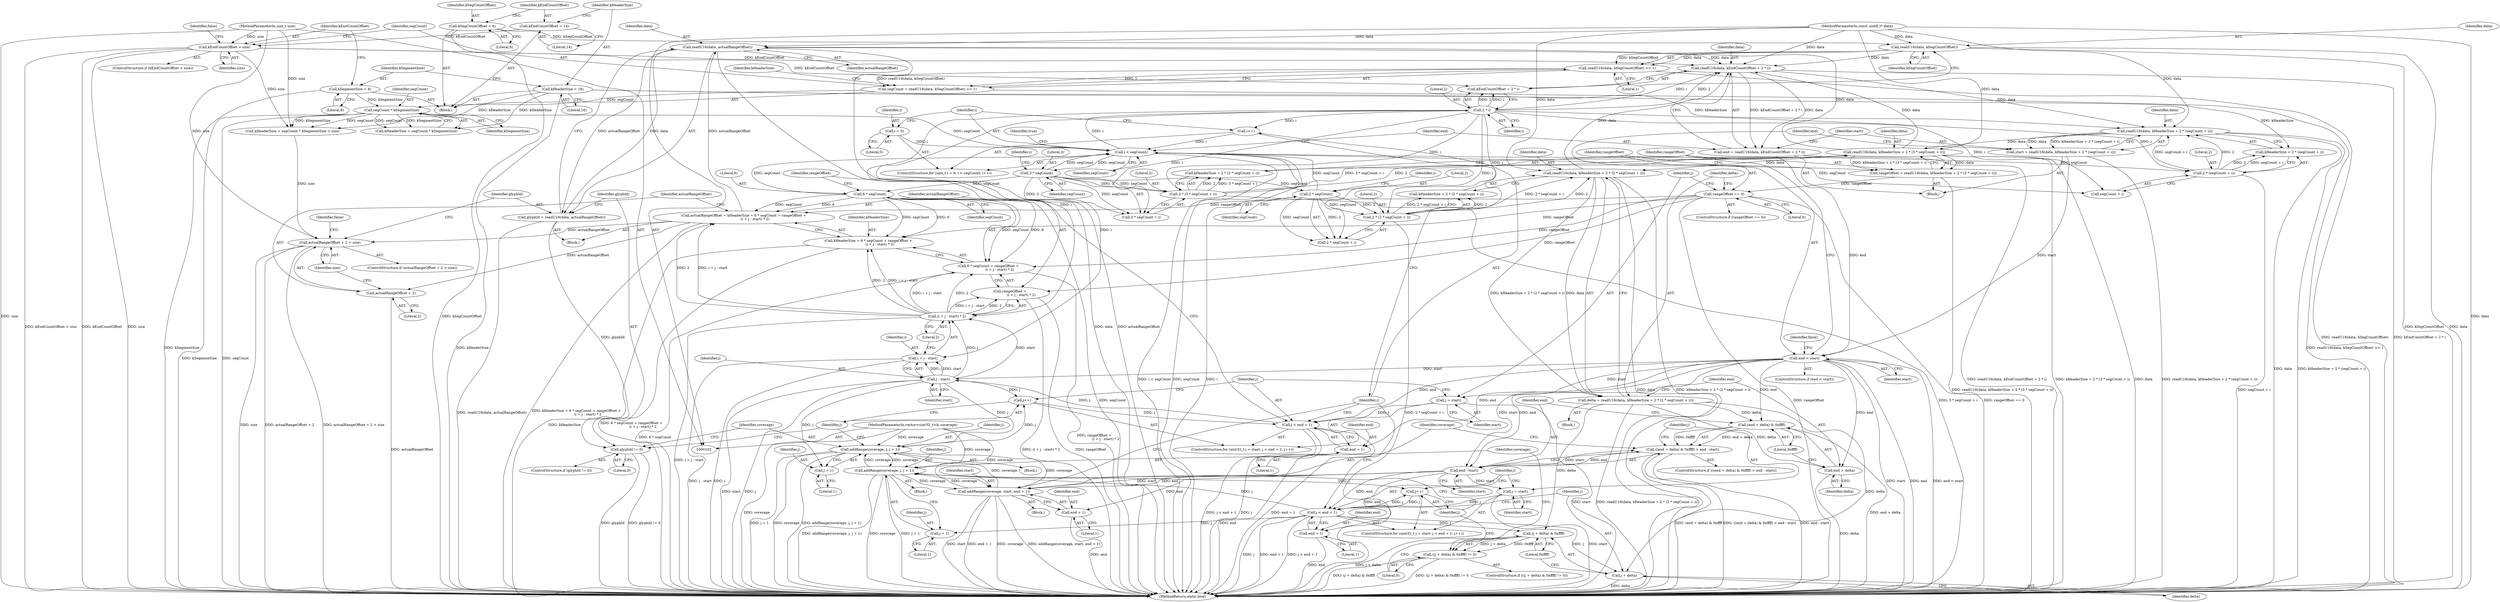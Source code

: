 digraph "0_Android_ca8ac8acdad662230ae37998c6c4091bb39402b6_1@API" {
"1000314" [label="(Call,readU16(data, actualRangeOffset))"];
"1000192" [label="(Call,readU16(data, kHeaderSize + 2 * (3 * segCount + i)))"];
"1000173" [label="(Call,readU16(data, kHeaderSize + 2 * (segCount + i)))"];
"1000163" [label="(Call,readU16(data, kEndCountOffset + 2 * i))"];
"1000314" [label="(Call,readU16(data, actualRangeOffset))"];
"1000104" [label="(MethodParameterIn,const uint8_t* data)"];
"1000285" [label="(Call,actualRangeOffset = kHeaderSize + 6 * segCount + rangeOffset +\n                     (i + j - start) * 2)"];
"1000290" [label="(Call,6 * segCount)"];
"1000199" [label="(Call,3 * segCount)"];
"1000154" [label="(Call,i < segCount)"];
"1000151" [label="(Call,i = 0)"];
"1000157" [label="(Call,i++)"];
"1000167" [label="(Call,2 * i)"];
"1000142" [label="(Call,segCount * kSegmentSize)"];
"1000131" [label="(Call,segCount = readU16(data, kSegCountOffset) >> 1)"];
"1000133" [label="(Call,readU16(data, kSegCountOffset) >> 1)"];
"1000134" [label="(Call,readU16(data, kSegCountOffset))"];
"1000108" [label="(Call,kSegCountOffset = 6)"];
"1000120" [label="(Call,kSegmentSize = 8)"];
"1000218" [label="(Call,2 * segCount)"];
"1000204" [label="(Call,rangeOffset == 0)"];
"1000190" [label="(Call,rangeOffset = readU16(data, kHeaderSize + 2 * (3 * segCount + i)))"];
"1000295" [label="(Call,(i + j - start) * 2)"];
"1000298" [label="(Call,j - start)"];
"1000276" [label="(Call,j < end + 1)"];
"1000281" [label="(Call,j++)"];
"1000322" [label="(Call,addRange(coverage, j, j + 1))"];
"1000263" [label="(Call,addRange(coverage, j, j + 1))"];
"1000233" [label="(Call,addRange(coverage, start, end + 1))"];
"1000103" [label="(MethodParameterIn,vector<uint32_t>& coverage)"];
"1000229" [label="(Call,end - start)"];
"1000183" [label="(Call,end < start)"];
"1000161" [label="(Call,end = readU16(data, kEndCountOffset + 2 * i))"];
"1000171" [label="(Call,start = readU16(data, kHeaderSize + 2 * (segCount + i)))"];
"1000246" [label="(Call,j < end + 1)"];
"1000251" [label="(Call,j++)"];
"1000243" [label="(Call,j = start)"];
"1000273" [label="(Call,j = start)"];
"1000211" [label="(Call,readU16(data, kHeaderSize + 2 * (2 * segCount + i)))"];
"1000215" [label="(Call,2 * (2 * segCount + i))"];
"1000124" [label="(Call,kEndCountOffset > size)"];
"1000112" [label="(Call,kEndCountOffset = 14)"];
"1000105" [label="(MethodParameterIn,size_t size)"];
"1000116" [label="(Call,kHeaderSize = 16)"];
"1000177" [label="(Call,2 * (segCount + i))"];
"1000196" [label="(Call,2 * (3 * segCount + i))"];
"1000224" [label="(Call,(end + delta) & 0xffff)"];
"1000223" [label="(Call,((end + delta) & 0xffff) > end - start)"];
"1000225" [label="(Call,end + delta)"];
"1000256" [label="(Call,(j + delta) & 0xffff)"];
"1000255" [label="(Call,((j + delta) & 0xffff) != 0)"];
"1000257" [label="(Call,j + delta)"];
"1000266" [label="(Call,j + 1)"];
"1000303" [label="(Call,actualRangeOffset + 2 > size)"];
"1000304" [label="(Call,actualRangeOffset + 2)"];
"1000312" [label="(Call,glyphId = readU16(data, actualRangeOffset))"];
"1000318" [label="(Call,glyphId != 0)"];
"1000287" [label="(Call,kHeaderSize + 6 * segCount + rangeOffset +\n                     (i + j - start) * 2)"];
"1000289" [label="(Call,6 * segCount + rangeOffset +\n                     (i + j - start) * 2)"];
"1000293" [label="(Call,rangeOffset +\n                     (i + j - start) * 2)"];
"1000296" [label="(Call,i + j - start)"];
"1000325" [label="(Call,j + 1)"];
"1000236" [label="(Call,end + 1)"];
"1000248" [label="(Call,end + 1)"];
"1000278" [label="(Call,end + 1)"];
"1000209" [label="(Call,delta = readU16(data, kHeaderSize + 2 * (2 * segCount + i)))"];
"1000283" [label="(Block,)"];
"1000204" [label="(Call,rangeOffset == 0)"];
"1000133" [label="(Call,readU16(data, kSegCountOffset) >> 1)"];
"1000224" [label="(Call,(end + delta) & 0xffff)"];
"1000227" [label="(Identifier,delta)"];
"1000124" [label="(Call,kEndCountOffset > size)"];
"1000177" [label="(Call,2 * (segCount + i))"];
"1000241" [label="(ControlStructure,for (uint32_t j = start; j < end + 1; j++))"];
"1000226" [label="(Identifier,end)"];
"1000275" [label="(Identifier,start)"];
"1000137" [label="(Literal,1)"];
"1000279" [label="(Identifier,end)"];
"1000277" [label="(Identifier,j)"];
"1000134" [label="(Call,readU16(data, kSegCountOffset))"];
"1000252" [label="(Identifier,j)"];
"1000118" [label="(Literal,16)"];
"1000203" [label="(ControlStructure,if (rangeOffset == 0))"];
"1000264" [label="(Identifier,coverage)"];
"1000257" [label="(Call,j + delta)"];
"1000250" [label="(Literal,1)"];
"1000129" [label="(Identifier,false)"];
"1000183" [label="(Call,end < start)"];
"1000201" [label="(Identifier,segCount)"];
"1000302" [label="(ControlStructure,if (actualRangeOffset + 2 > size))"];
"1000213" [label="(Call,kHeaderSize + 2 * (2 * segCount + i))"];
"1000233" [label="(Call,addRange(coverage, start, end + 1))"];
"1000301" [label="(Literal,2)"];
"1000135" [label="(Identifier,data)"];
"1000139" [label="(Call,kHeaderSize + segCount * kSegmentSize > size)"];
"1000260" [label="(Literal,0xffff)"];
"1000175" [label="(Call,kHeaderSize + 2 * (segCount + i))"];
"1000298" [label="(Call,j - start)"];
"1000312" [label="(Call,glyphId = readU16(data, actualRangeOffset))"];
"1000297" [label="(Identifier,i)"];
"1000109" [label="(Identifier,kSegCountOffset)"];
"1000132" [label="(Identifier,segCount)"];
"1000268" [label="(Literal,1)"];
"1000325" [label="(Call,j + 1)"];
"1000225" [label="(Call,end + delta)"];
"1000188" [label="(Identifier,false)"];
"1000172" [label="(Identifier,start)"];
"1000246" [label="(Call,j < end + 1)"];
"1000179" [label="(Call,segCount + i)"];
"1000322" [label="(Call,addRange(coverage, j, j + 1))"];
"1000316" [label="(Identifier,actualRangeOffset)"];
"1000131" [label="(Call,segCount = readU16(data, kSegCountOffset) >> 1)"];
"1000222" [label="(ControlStructure,if (((end + delta) & 0xffff) > end - start))"];
"1000185" [label="(Identifier,start)"];
"1000199" [label="(Call,3 * segCount)"];
"1000165" [label="(Call,kEndCountOffset + 2 * i)"];
"1000209" [label="(Call,delta = readU16(data, kHeaderSize + 2 * (2 * segCount + i)))"];
"1000173" [label="(Call,readU16(data, kHeaderSize + 2 * (segCount + i)))"];
"1000116" [label="(Call,kHeaderSize = 16)"];
"1000258" [label="(Identifier,j)"];
"1000330" [label="(MethodReturn,static bool)"];
"1000299" [label="(Identifier,j)"];
"1000194" [label="(Call,kHeaderSize + 2 * (3 * segCount + i))"];
"1000265" [label="(Identifier,j)"];
"1000329" [label="(Identifier,true)"];
"1000168" [label="(Literal,2)"];
"1000324" [label="(Identifier,j)"];
"1000123" [label="(ControlStructure,if (kEndCountOffset > size))"];
"1000286" [label="(Identifier,actualRangeOffset)"];
"1000152" [label="(Identifier,i)"];
"1000212" [label="(Identifier,data)"];
"1000230" [label="(Identifier,end)"];
"1000159" [label="(Block,)"];
"1000198" [label="(Call,3 * segCount + i)"];
"1000140" [label="(Call,kHeaderSize + segCount * kSegmentSize)"];
"1000120" [label="(Call,kSegmentSize = 8)"];
"1000191" [label="(Identifier,rangeOffset)"];
"1000162" [label="(Identifier,end)"];
"1000105" [label="(MethodParameterIn,size_t size)"];
"1000261" [label="(Literal,0)"];
"1000217" [label="(Call,2 * segCount + i)"];
"1000327" [label="(Literal,1)"];
"1000157" [label="(Call,i++)"];
"1000144" [label="(Identifier,kSegmentSize)"];
"1000229" [label="(Call,end - start)"];
"1000259" [label="(Identifier,delta)"];
"1000117" [label="(Identifier,kHeaderSize)"];
"1000235" [label="(Identifier,start)"];
"1000323" [label="(Identifier,coverage)"];
"1000245" [label="(Identifier,start)"];
"1000306" [label="(Literal,2)"];
"1000326" [label="(Identifier,j)"];
"1000282" [label="(Identifier,j)"];
"1000228" [label="(Literal,0xffff)"];
"1000153" [label="(Literal,0)"];
"1000300" [label="(Identifier,start)"];
"1000287" [label="(Call,kHeaderSize + 6 * segCount + rangeOffset +\n                     (i + j - start) * 2)"];
"1000303" [label="(Call,actualRangeOffset + 2 > size)"];
"1000232" [label="(Block,)"];
"1000154" [label="(Call,i < segCount)"];
"1000305" [label="(Identifier,actualRangeOffset)"];
"1000216" [label="(Literal,2)"];
"1000104" [label="(MethodParameterIn,const uint8_t* data)"];
"1000151" [label="(Call,i = 0)"];
"1000169" [label="(Identifier,i)"];
"1000263" [label="(Call,addRange(coverage, j, j + 1))"];
"1000143" [label="(Identifier,segCount)"];
"1000190" [label="(Call,rangeOffset = readU16(data, kHeaderSize + 2 * (3 * segCount + i)))"];
"1000161" [label="(Call,end = readU16(data, kEndCountOffset + 2 * i))"];
"1000267" [label="(Identifier,j)"];
"1000254" [label="(ControlStructure,if (((j + delta) & 0xffff) != 0))"];
"1000114" [label="(Literal,14)"];
"1000285" [label="(Call,actualRangeOffset = kHeaderSize + 6 * segCount + rangeOffset +\n                     (i + j - start) * 2)"];
"1000291" [label="(Literal,6)"];
"1000141" [label="(Identifier,kHeaderSize)"];
"1000200" [label="(Literal,3)"];
"1000184" [label="(Identifier,end)"];
"1000314" [label="(Call,readU16(data, actualRangeOffset))"];
"1000155" [label="(Identifier,i)"];
"1000292" [label="(Identifier,segCount)"];
"1000142" [label="(Call,segCount * kSegmentSize)"];
"1000110" [label="(Literal,6)"];
"1000315" [label="(Identifier,data)"];
"1000211" [label="(Call,readU16(data, kHeaderSize + 2 * (2 * segCount + i)))"];
"1000266" [label="(Call,j + 1)"];
"1000234" [label="(Identifier,coverage)"];
"1000108" [label="(Call,kSegCountOffset = 6)"];
"1000197" [label="(Literal,2)"];
"1000126" [label="(Identifier,size)"];
"1000248" [label="(Call,end + 1)"];
"1000244" [label="(Identifier,j)"];
"1000318" [label="(Call,glyphId != 0)"];
"1000290" [label="(Call,6 * segCount)"];
"1000121" [label="(Identifier,kSegmentSize)"];
"1000112" [label="(Call,kEndCountOffset = 14)"];
"1000158" [label="(Identifier,i)"];
"1000196" [label="(Call,2 * (3 * segCount + i))"];
"1000271" [label="(ControlStructure,for (uint32_t j = start; j < end + 1; j++))"];
"1000163" [label="(Call,readU16(data, kEndCountOffset + 2 * i))"];
"1000149" [label="(ControlStructure,for (size_t i = 0; i < segCount; i++))"];
"1000238" [label="(Literal,1)"];
"1000293" [label="(Call,rangeOffset +\n                     (i + j - start) * 2)"];
"1000223" [label="(Call,((end + delta) & 0xffff) > end - start)"];
"1000304" [label="(Call,actualRangeOffset + 2)"];
"1000122" [label="(Literal,8)"];
"1000193" [label="(Identifier,data)"];
"1000276" [label="(Call,j < end + 1)"];
"1000207" [label="(Block,)"];
"1000262" [label="(Block,)"];
"1000320" [label="(Literal,0)"];
"1000255" [label="(Call,((j + delta) & 0xffff) != 0)"];
"1000294" [label="(Identifier,rangeOffset)"];
"1000288" [label="(Identifier,kHeaderSize)"];
"1000192" [label="(Call,readU16(data, kHeaderSize + 2 * (3 * segCount + i)))"];
"1000289" [label="(Call,6 * segCount + rangeOffset +\n                     (i + j - start) * 2)"];
"1000156" [label="(Identifier,segCount)"];
"1000280" [label="(Literal,1)"];
"1000321" [label="(Block,)"];
"1000220" [label="(Identifier,segCount)"];
"1000218" [label="(Call,2 * segCount)"];
"1000313" [label="(Identifier,glyphId)"];
"1000210" [label="(Identifier,delta)"];
"1000295" [label="(Call,(i + j - start) * 2)"];
"1000296" [label="(Call,i + j - start)"];
"1000125" [label="(Identifier,kEndCountOffset)"];
"1000247" [label="(Identifier,j)"];
"1000164" [label="(Identifier,data)"];
"1000174" [label="(Identifier,data)"];
"1000182" [label="(ControlStructure,if (end < start))"];
"1000251" [label="(Call,j++)"];
"1000256" [label="(Call,(j + delta) & 0xffff)"];
"1000219" [label="(Literal,2)"];
"1000171" [label="(Call,start = readU16(data, kHeaderSize + 2 * (segCount + i)))"];
"1000178" [label="(Literal,2)"];
"1000281" [label="(Call,j++)"];
"1000205" [label="(Identifier,rangeOffset)"];
"1000236" [label="(Call,end + 1)"];
"1000249" [label="(Identifier,end)"];
"1000103" [label="(MethodParameterIn,vector<uint32_t>& coverage)"];
"1000106" [label="(Block,)"];
"1000273" [label="(Call,j = start)"];
"1000221" [label="(Identifier,i)"];
"1000231" [label="(Identifier,start)"];
"1000215" [label="(Call,2 * (2 * segCount + i))"];
"1000237" [label="(Identifier,end)"];
"1000206" [label="(Literal,0)"];
"1000319" [label="(Identifier,glyphId)"];
"1000113" [label="(Identifier,kEndCountOffset)"];
"1000243" [label="(Call,j = start)"];
"1000317" [label="(ControlStructure,if (glyphId != 0))"];
"1000278" [label="(Call,end + 1)"];
"1000307" [label="(Identifier,size)"];
"1000202" [label="(Identifier,i)"];
"1000167" [label="(Call,2 * i)"];
"1000274" [label="(Identifier,j)"];
"1000310" [label="(Identifier,false)"];
"1000136" [label="(Identifier,kSegCountOffset)"];
"1000314" -> "1000312"  [label="AST: "];
"1000314" -> "1000316"  [label="CFG: "];
"1000315" -> "1000314"  [label="AST: "];
"1000316" -> "1000314"  [label="AST: "];
"1000312" -> "1000314"  [label="CFG: "];
"1000314" -> "1000330"  [label="DDG: data"];
"1000314" -> "1000330"  [label="DDG: actualRangeOffset"];
"1000314" -> "1000163"  [label="DDG: data"];
"1000314" -> "1000312"  [label="DDG: data"];
"1000314" -> "1000312"  [label="DDG: actualRangeOffset"];
"1000192" -> "1000314"  [label="DDG: data"];
"1000104" -> "1000314"  [label="DDG: data"];
"1000285" -> "1000314"  [label="DDG: actualRangeOffset"];
"1000192" -> "1000190"  [label="AST: "];
"1000192" -> "1000194"  [label="CFG: "];
"1000193" -> "1000192"  [label="AST: "];
"1000194" -> "1000192"  [label="AST: "];
"1000190" -> "1000192"  [label="CFG: "];
"1000192" -> "1000330"  [label="DDG: kHeaderSize + 2 * (3 * segCount + i)"];
"1000192" -> "1000330"  [label="DDG: data"];
"1000192" -> "1000163"  [label="DDG: data"];
"1000192" -> "1000190"  [label="DDG: data"];
"1000192" -> "1000190"  [label="DDG: kHeaderSize + 2 * (3 * segCount + i)"];
"1000173" -> "1000192"  [label="DDG: data"];
"1000104" -> "1000192"  [label="DDG: data"];
"1000196" -> "1000192"  [label="DDG: 2"];
"1000196" -> "1000192"  [label="DDG: 3 * segCount + i"];
"1000192" -> "1000211"  [label="DDG: data"];
"1000173" -> "1000171"  [label="AST: "];
"1000173" -> "1000175"  [label="CFG: "];
"1000174" -> "1000173"  [label="AST: "];
"1000175" -> "1000173"  [label="AST: "];
"1000171" -> "1000173"  [label="CFG: "];
"1000173" -> "1000330"  [label="DDG: data"];
"1000173" -> "1000330"  [label="DDG: kHeaderSize + 2 * (segCount + i)"];
"1000173" -> "1000171"  [label="DDG: data"];
"1000173" -> "1000171"  [label="DDG: kHeaderSize + 2 * (segCount + i)"];
"1000163" -> "1000173"  [label="DDG: data"];
"1000104" -> "1000173"  [label="DDG: data"];
"1000116" -> "1000173"  [label="DDG: kHeaderSize"];
"1000177" -> "1000173"  [label="DDG: 2"];
"1000177" -> "1000173"  [label="DDG: segCount + i"];
"1000163" -> "1000161"  [label="AST: "];
"1000163" -> "1000165"  [label="CFG: "];
"1000164" -> "1000163"  [label="AST: "];
"1000165" -> "1000163"  [label="AST: "];
"1000161" -> "1000163"  [label="CFG: "];
"1000163" -> "1000330"  [label="DDG: kEndCountOffset + 2 * i"];
"1000163" -> "1000161"  [label="DDG: data"];
"1000163" -> "1000161"  [label="DDG: kEndCountOffset + 2 * i"];
"1000211" -> "1000163"  [label="DDG: data"];
"1000134" -> "1000163"  [label="DDG: data"];
"1000104" -> "1000163"  [label="DDG: data"];
"1000124" -> "1000163"  [label="DDG: kEndCountOffset"];
"1000167" -> "1000163"  [label="DDG: 2"];
"1000167" -> "1000163"  [label="DDG: i"];
"1000104" -> "1000102"  [label="AST: "];
"1000104" -> "1000330"  [label="DDG: data"];
"1000104" -> "1000134"  [label="DDG: data"];
"1000104" -> "1000211"  [label="DDG: data"];
"1000285" -> "1000283"  [label="AST: "];
"1000285" -> "1000287"  [label="CFG: "];
"1000286" -> "1000285"  [label="AST: "];
"1000287" -> "1000285"  [label="AST: "];
"1000305" -> "1000285"  [label="CFG: "];
"1000285" -> "1000330"  [label="DDG: kHeaderSize + 6 * segCount + rangeOffset +\n                     (i + j - start) * 2"];
"1000290" -> "1000285"  [label="DDG: 6"];
"1000290" -> "1000285"  [label="DDG: segCount"];
"1000204" -> "1000285"  [label="DDG: rangeOffset"];
"1000295" -> "1000285"  [label="DDG: i + j - start"];
"1000295" -> "1000285"  [label="DDG: 2"];
"1000285" -> "1000303"  [label="DDG: actualRangeOffset"];
"1000285" -> "1000304"  [label="DDG: actualRangeOffset"];
"1000290" -> "1000289"  [label="AST: "];
"1000290" -> "1000292"  [label="CFG: "];
"1000291" -> "1000290"  [label="AST: "];
"1000292" -> "1000290"  [label="AST: "];
"1000294" -> "1000290"  [label="CFG: "];
"1000290" -> "1000330"  [label="DDG: segCount"];
"1000290" -> "1000154"  [label="DDG: segCount"];
"1000290" -> "1000287"  [label="DDG: 6"];
"1000290" -> "1000287"  [label="DDG: segCount"];
"1000290" -> "1000289"  [label="DDG: 6"];
"1000290" -> "1000289"  [label="DDG: segCount"];
"1000199" -> "1000290"  [label="DDG: segCount"];
"1000199" -> "1000198"  [label="AST: "];
"1000199" -> "1000201"  [label="CFG: "];
"1000200" -> "1000199"  [label="AST: "];
"1000201" -> "1000199"  [label="AST: "];
"1000202" -> "1000199"  [label="CFG: "];
"1000199" -> "1000154"  [label="DDG: segCount"];
"1000199" -> "1000196"  [label="DDG: 3"];
"1000199" -> "1000196"  [label="DDG: segCount"];
"1000199" -> "1000198"  [label="DDG: 3"];
"1000199" -> "1000198"  [label="DDG: segCount"];
"1000154" -> "1000199"  [label="DDG: segCount"];
"1000199" -> "1000218"  [label="DDG: segCount"];
"1000154" -> "1000149"  [label="AST: "];
"1000154" -> "1000156"  [label="CFG: "];
"1000155" -> "1000154"  [label="AST: "];
"1000156" -> "1000154"  [label="AST: "];
"1000162" -> "1000154"  [label="CFG: "];
"1000329" -> "1000154"  [label="CFG: "];
"1000154" -> "1000330"  [label="DDG: segCount"];
"1000154" -> "1000330"  [label="DDG: i"];
"1000154" -> "1000330"  [label="DDG: i < segCount"];
"1000151" -> "1000154"  [label="DDG: i"];
"1000157" -> "1000154"  [label="DDG: i"];
"1000142" -> "1000154"  [label="DDG: segCount"];
"1000218" -> "1000154"  [label="DDG: segCount"];
"1000154" -> "1000167"  [label="DDG: i"];
"1000154" -> "1000177"  [label="DDG: segCount"];
"1000154" -> "1000179"  [label="DDG: segCount"];
"1000151" -> "1000149"  [label="AST: "];
"1000151" -> "1000153"  [label="CFG: "];
"1000152" -> "1000151"  [label="AST: "];
"1000153" -> "1000151"  [label="AST: "];
"1000155" -> "1000151"  [label="CFG: "];
"1000157" -> "1000149"  [label="AST: "];
"1000157" -> "1000158"  [label="CFG: "];
"1000158" -> "1000157"  [label="AST: "];
"1000155" -> "1000157"  [label="CFG: "];
"1000167" -> "1000157"  [label="DDG: i"];
"1000167" -> "1000165"  [label="AST: "];
"1000167" -> "1000169"  [label="CFG: "];
"1000168" -> "1000167"  [label="AST: "];
"1000169" -> "1000167"  [label="AST: "];
"1000165" -> "1000167"  [label="CFG: "];
"1000167" -> "1000165"  [label="DDG: 2"];
"1000167" -> "1000165"  [label="DDG: i"];
"1000167" -> "1000177"  [label="DDG: i"];
"1000167" -> "1000179"  [label="DDG: i"];
"1000167" -> "1000196"  [label="DDG: i"];
"1000167" -> "1000198"  [label="DDG: i"];
"1000167" -> "1000215"  [label="DDG: i"];
"1000167" -> "1000217"  [label="DDG: i"];
"1000167" -> "1000295"  [label="DDG: i"];
"1000167" -> "1000296"  [label="DDG: i"];
"1000142" -> "1000140"  [label="AST: "];
"1000142" -> "1000144"  [label="CFG: "];
"1000143" -> "1000142"  [label="AST: "];
"1000144" -> "1000142"  [label="AST: "];
"1000140" -> "1000142"  [label="CFG: "];
"1000142" -> "1000330"  [label="DDG: kSegmentSize"];
"1000142" -> "1000330"  [label="DDG: segCount"];
"1000142" -> "1000139"  [label="DDG: segCount"];
"1000142" -> "1000139"  [label="DDG: kSegmentSize"];
"1000142" -> "1000140"  [label="DDG: segCount"];
"1000142" -> "1000140"  [label="DDG: kSegmentSize"];
"1000131" -> "1000142"  [label="DDG: segCount"];
"1000120" -> "1000142"  [label="DDG: kSegmentSize"];
"1000131" -> "1000106"  [label="AST: "];
"1000131" -> "1000133"  [label="CFG: "];
"1000132" -> "1000131"  [label="AST: "];
"1000133" -> "1000131"  [label="AST: "];
"1000141" -> "1000131"  [label="CFG: "];
"1000131" -> "1000330"  [label="DDG: readU16(data, kSegCountOffset) >> 1"];
"1000133" -> "1000131"  [label="DDG: readU16(data, kSegCountOffset)"];
"1000133" -> "1000131"  [label="DDG: 1"];
"1000133" -> "1000137"  [label="CFG: "];
"1000134" -> "1000133"  [label="AST: "];
"1000137" -> "1000133"  [label="AST: "];
"1000133" -> "1000330"  [label="DDG: readU16(data, kSegCountOffset)"];
"1000134" -> "1000133"  [label="DDG: data"];
"1000134" -> "1000133"  [label="DDG: kSegCountOffset"];
"1000134" -> "1000136"  [label="CFG: "];
"1000135" -> "1000134"  [label="AST: "];
"1000136" -> "1000134"  [label="AST: "];
"1000137" -> "1000134"  [label="CFG: "];
"1000134" -> "1000330"  [label="DDG: data"];
"1000134" -> "1000330"  [label="DDG: kSegCountOffset"];
"1000108" -> "1000134"  [label="DDG: kSegCountOffset"];
"1000108" -> "1000106"  [label="AST: "];
"1000108" -> "1000110"  [label="CFG: "];
"1000109" -> "1000108"  [label="AST: "];
"1000110" -> "1000108"  [label="AST: "];
"1000113" -> "1000108"  [label="CFG: "];
"1000108" -> "1000330"  [label="DDG: kSegCountOffset"];
"1000120" -> "1000106"  [label="AST: "];
"1000120" -> "1000122"  [label="CFG: "];
"1000121" -> "1000120"  [label="AST: "];
"1000122" -> "1000120"  [label="AST: "];
"1000125" -> "1000120"  [label="CFG: "];
"1000120" -> "1000330"  [label="DDG: kSegmentSize"];
"1000218" -> "1000217"  [label="AST: "];
"1000218" -> "1000220"  [label="CFG: "];
"1000219" -> "1000218"  [label="AST: "];
"1000220" -> "1000218"  [label="AST: "];
"1000221" -> "1000218"  [label="CFG: "];
"1000218" -> "1000215"  [label="DDG: 2"];
"1000218" -> "1000215"  [label="DDG: segCount"];
"1000218" -> "1000217"  [label="DDG: 2"];
"1000218" -> "1000217"  [label="DDG: segCount"];
"1000204" -> "1000203"  [label="AST: "];
"1000204" -> "1000206"  [label="CFG: "];
"1000205" -> "1000204"  [label="AST: "];
"1000206" -> "1000204"  [label="AST: "];
"1000210" -> "1000204"  [label="CFG: "];
"1000274" -> "1000204"  [label="CFG: "];
"1000204" -> "1000330"  [label="DDG: rangeOffset"];
"1000204" -> "1000330"  [label="DDG: rangeOffset == 0"];
"1000190" -> "1000204"  [label="DDG: rangeOffset"];
"1000204" -> "1000287"  [label="DDG: rangeOffset"];
"1000204" -> "1000289"  [label="DDG: rangeOffset"];
"1000204" -> "1000293"  [label="DDG: rangeOffset"];
"1000190" -> "1000159"  [label="AST: "];
"1000191" -> "1000190"  [label="AST: "];
"1000205" -> "1000190"  [label="CFG: "];
"1000190" -> "1000330"  [label="DDG: readU16(data, kHeaderSize + 2 * (3 * segCount + i))"];
"1000295" -> "1000293"  [label="AST: "];
"1000295" -> "1000301"  [label="CFG: "];
"1000296" -> "1000295"  [label="AST: "];
"1000301" -> "1000295"  [label="AST: "];
"1000293" -> "1000295"  [label="CFG: "];
"1000295" -> "1000330"  [label="DDG: i + j - start"];
"1000295" -> "1000287"  [label="DDG: i + j - start"];
"1000295" -> "1000287"  [label="DDG: 2"];
"1000295" -> "1000289"  [label="DDG: i + j - start"];
"1000295" -> "1000289"  [label="DDG: 2"];
"1000295" -> "1000293"  [label="DDG: i + j - start"];
"1000295" -> "1000293"  [label="DDG: 2"];
"1000298" -> "1000295"  [label="DDG: j"];
"1000298" -> "1000295"  [label="DDG: start"];
"1000298" -> "1000296"  [label="AST: "];
"1000298" -> "1000300"  [label="CFG: "];
"1000299" -> "1000298"  [label="AST: "];
"1000300" -> "1000298"  [label="AST: "];
"1000296" -> "1000298"  [label="CFG: "];
"1000298" -> "1000330"  [label="DDG: j"];
"1000298" -> "1000330"  [label="DDG: start"];
"1000298" -> "1000281"  [label="DDG: j"];
"1000298" -> "1000296"  [label="DDG: j"];
"1000298" -> "1000296"  [label="DDG: start"];
"1000276" -> "1000298"  [label="DDG: j"];
"1000183" -> "1000298"  [label="DDG: start"];
"1000298" -> "1000322"  [label="DDG: j"];
"1000298" -> "1000325"  [label="DDG: j"];
"1000276" -> "1000271"  [label="AST: "];
"1000276" -> "1000278"  [label="CFG: "];
"1000277" -> "1000276"  [label="AST: "];
"1000278" -> "1000276"  [label="AST: "];
"1000286" -> "1000276"  [label="CFG: "];
"1000158" -> "1000276"  [label="CFG: "];
"1000276" -> "1000330"  [label="DDG: end + 1"];
"1000276" -> "1000330"  [label="DDG: j < end + 1"];
"1000276" -> "1000330"  [label="DDG: j"];
"1000281" -> "1000276"  [label="DDG: j"];
"1000273" -> "1000276"  [label="DDG: j"];
"1000183" -> "1000276"  [label="DDG: end"];
"1000281" -> "1000271"  [label="AST: "];
"1000281" -> "1000282"  [label="CFG: "];
"1000282" -> "1000281"  [label="AST: "];
"1000277" -> "1000281"  [label="CFG: "];
"1000322" -> "1000281"  [label="DDG: j"];
"1000322" -> "1000321"  [label="AST: "];
"1000322" -> "1000325"  [label="CFG: "];
"1000323" -> "1000322"  [label="AST: "];
"1000324" -> "1000322"  [label="AST: "];
"1000325" -> "1000322"  [label="AST: "];
"1000282" -> "1000322"  [label="CFG: "];
"1000322" -> "1000330"  [label="DDG: addRange(coverage, j, j + 1)"];
"1000322" -> "1000330"  [label="DDG: j + 1"];
"1000322" -> "1000330"  [label="DDG: coverage"];
"1000322" -> "1000233"  [label="DDG: coverage"];
"1000322" -> "1000263"  [label="DDG: coverage"];
"1000263" -> "1000322"  [label="DDG: coverage"];
"1000233" -> "1000322"  [label="DDG: coverage"];
"1000103" -> "1000322"  [label="DDG: coverage"];
"1000263" -> "1000262"  [label="AST: "];
"1000263" -> "1000266"  [label="CFG: "];
"1000264" -> "1000263"  [label="AST: "];
"1000265" -> "1000263"  [label="AST: "];
"1000266" -> "1000263"  [label="AST: "];
"1000252" -> "1000263"  [label="CFG: "];
"1000263" -> "1000330"  [label="DDG: j + 1"];
"1000263" -> "1000330"  [label="DDG: addRange(coverage, j, j + 1)"];
"1000263" -> "1000330"  [label="DDG: coverage"];
"1000263" -> "1000233"  [label="DDG: coverage"];
"1000263" -> "1000251"  [label="DDG: j"];
"1000233" -> "1000263"  [label="DDG: coverage"];
"1000103" -> "1000263"  [label="DDG: coverage"];
"1000246" -> "1000263"  [label="DDG: j"];
"1000233" -> "1000232"  [label="AST: "];
"1000233" -> "1000236"  [label="CFG: "];
"1000234" -> "1000233"  [label="AST: "];
"1000235" -> "1000233"  [label="AST: "];
"1000236" -> "1000233"  [label="AST: "];
"1000158" -> "1000233"  [label="CFG: "];
"1000233" -> "1000330"  [label="DDG: end + 1"];
"1000233" -> "1000330"  [label="DDG: addRange(coverage, start, end + 1)"];
"1000233" -> "1000330"  [label="DDG: start"];
"1000233" -> "1000330"  [label="DDG: coverage"];
"1000103" -> "1000233"  [label="DDG: coverage"];
"1000229" -> "1000233"  [label="DDG: start"];
"1000229" -> "1000233"  [label="DDG: end"];
"1000103" -> "1000102"  [label="AST: "];
"1000103" -> "1000330"  [label="DDG: coverage"];
"1000229" -> "1000223"  [label="AST: "];
"1000229" -> "1000231"  [label="CFG: "];
"1000230" -> "1000229"  [label="AST: "];
"1000231" -> "1000229"  [label="AST: "];
"1000223" -> "1000229"  [label="CFG: "];
"1000229" -> "1000223"  [label="DDG: end"];
"1000229" -> "1000223"  [label="DDG: start"];
"1000183" -> "1000229"  [label="DDG: end"];
"1000183" -> "1000229"  [label="DDG: start"];
"1000229" -> "1000236"  [label="DDG: end"];
"1000229" -> "1000243"  [label="DDG: start"];
"1000229" -> "1000246"  [label="DDG: end"];
"1000229" -> "1000248"  [label="DDG: end"];
"1000183" -> "1000182"  [label="AST: "];
"1000183" -> "1000185"  [label="CFG: "];
"1000184" -> "1000183"  [label="AST: "];
"1000185" -> "1000183"  [label="AST: "];
"1000188" -> "1000183"  [label="CFG: "];
"1000191" -> "1000183"  [label="CFG: "];
"1000183" -> "1000330"  [label="DDG: start"];
"1000183" -> "1000330"  [label="DDG: end"];
"1000183" -> "1000330"  [label="DDG: end < start"];
"1000161" -> "1000183"  [label="DDG: end"];
"1000171" -> "1000183"  [label="DDG: start"];
"1000183" -> "1000224"  [label="DDG: end"];
"1000183" -> "1000225"  [label="DDG: end"];
"1000183" -> "1000273"  [label="DDG: start"];
"1000183" -> "1000278"  [label="DDG: end"];
"1000161" -> "1000159"  [label="AST: "];
"1000162" -> "1000161"  [label="AST: "];
"1000172" -> "1000161"  [label="CFG: "];
"1000161" -> "1000330"  [label="DDG: readU16(data, kEndCountOffset + 2 * i)"];
"1000171" -> "1000159"  [label="AST: "];
"1000172" -> "1000171"  [label="AST: "];
"1000184" -> "1000171"  [label="CFG: "];
"1000171" -> "1000330"  [label="DDG: readU16(data, kHeaderSize + 2 * (segCount + i))"];
"1000246" -> "1000241"  [label="AST: "];
"1000246" -> "1000248"  [label="CFG: "];
"1000247" -> "1000246"  [label="AST: "];
"1000248" -> "1000246"  [label="AST: "];
"1000258" -> "1000246"  [label="CFG: "];
"1000158" -> "1000246"  [label="CFG: "];
"1000246" -> "1000330"  [label="DDG: end + 1"];
"1000246" -> "1000330"  [label="DDG: j < end + 1"];
"1000246" -> "1000330"  [label="DDG: j"];
"1000251" -> "1000246"  [label="DDG: j"];
"1000243" -> "1000246"  [label="DDG: j"];
"1000246" -> "1000251"  [label="DDG: j"];
"1000246" -> "1000256"  [label="DDG: j"];
"1000246" -> "1000257"  [label="DDG: j"];
"1000246" -> "1000266"  [label="DDG: j"];
"1000251" -> "1000241"  [label="AST: "];
"1000251" -> "1000252"  [label="CFG: "];
"1000252" -> "1000251"  [label="AST: "];
"1000247" -> "1000251"  [label="CFG: "];
"1000243" -> "1000241"  [label="AST: "];
"1000243" -> "1000245"  [label="CFG: "];
"1000244" -> "1000243"  [label="AST: "];
"1000245" -> "1000243"  [label="AST: "];
"1000247" -> "1000243"  [label="CFG: "];
"1000243" -> "1000330"  [label="DDG: start"];
"1000273" -> "1000271"  [label="AST: "];
"1000273" -> "1000275"  [label="CFG: "];
"1000274" -> "1000273"  [label="AST: "];
"1000275" -> "1000273"  [label="AST: "];
"1000277" -> "1000273"  [label="CFG: "];
"1000273" -> "1000330"  [label="DDG: start"];
"1000211" -> "1000209"  [label="AST: "];
"1000211" -> "1000213"  [label="CFG: "];
"1000212" -> "1000211"  [label="AST: "];
"1000213" -> "1000211"  [label="AST: "];
"1000209" -> "1000211"  [label="CFG: "];
"1000211" -> "1000330"  [label="DDG: data"];
"1000211" -> "1000330"  [label="DDG: kHeaderSize + 2 * (2 * segCount + i)"];
"1000211" -> "1000209"  [label="DDG: data"];
"1000211" -> "1000209"  [label="DDG: kHeaderSize + 2 * (2 * segCount + i)"];
"1000215" -> "1000211"  [label="DDG: 2"];
"1000215" -> "1000211"  [label="DDG: 2 * segCount + i"];
"1000215" -> "1000213"  [label="AST: "];
"1000215" -> "1000217"  [label="CFG: "];
"1000216" -> "1000215"  [label="AST: "];
"1000217" -> "1000215"  [label="AST: "];
"1000213" -> "1000215"  [label="CFG: "];
"1000215" -> "1000330"  [label="DDG: 2 * segCount + i"];
"1000215" -> "1000213"  [label="DDG: 2"];
"1000215" -> "1000213"  [label="DDG: 2 * segCount + i"];
"1000124" -> "1000123"  [label="AST: "];
"1000124" -> "1000126"  [label="CFG: "];
"1000125" -> "1000124"  [label="AST: "];
"1000126" -> "1000124"  [label="AST: "];
"1000129" -> "1000124"  [label="CFG: "];
"1000132" -> "1000124"  [label="CFG: "];
"1000124" -> "1000330"  [label="DDG: size"];
"1000124" -> "1000330"  [label="DDG: kEndCountOffset"];
"1000124" -> "1000330"  [label="DDG: kEndCountOffset > size"];
"1000112" -> "1000124"  [label="DDG: kEndCountOffset"];
"1000105" -> "1000124"  [label="DDG: size"];
"1000124" -> "1000139"  [label="DDG: size"];
"1000124" -> "1000165"  [label="DDG: kEndCountOffset"];
"1000112" -> "1000106"  [label="AST: "];
"1000112" -> "1000114"  [label="CFG: "];
"1000113" -> "1000112"  [label="AST: "];
"1000114" -> "1000112"  [label="AST: "];
"1000117" -> "1000112"  [label="CFG: "];
"1000105" -> "1000102"  [label="AST: "];
"1000105" -> "1000330"  [label="DDG: size"];
"1000105" -> "1000139"  [label="DDG: size"];
"1000105" -> "1000303"  [label="DDG: size"];
"1000116" -> "1000106"  [label="AST: "];
"1000116" -> "1000118"  [label="CFG: "];
"1000117" -> "1000116"  [label="AST: "];
"1000118" -> "1000116"  [label="AST: "];
"1000121" -> "1000116"  [label="CFG: "];
"1000116" -> "1000330"  [label="DDG: kHeaderSize"];
"1000116" -> "1000139"  [label="DDG: kHeaderSize"];
"1000116" -> "1000140"  [label="DDG: kHeaderSize"];
"1000116" -> "1000175"  [label="DDG: kHeaderSize"];
"1000177" -> "1000175"  [label="AST: "];
"1000177" -> "1000179"  [label="CFG: "];
"1000178" -> "1000177"  [label="AST: "];
"1000179" -> "1000177"  [label="AST: "];
"1000175" -> "1000177"  [label="CFG: "];
"1000177" -> "1000330"  [label="DDG: segCount + i"];
"1000177" -> "1000175"  [label="DDG: 2"];
"1000177" -> "1000175"  [label="DDG: segCount + i"];
"1000196" -> "1000194"  [label="AST: "];
"1000196" -> "1000198"  [label="CFG: "];
"1000197" -> "1000196"  [label="AST: "];
"1000198" -> "1000196"  [label="AST: "];
"1000194" -> "1000196"  [label="CFG: "];
"1000196" -> "1000330"  [label="DDG: 3 * segCount + i"];
"1000196" -> "1000194"  [label="DDG: 2"];
"1000196" -> "1000194"  [label="DDG: 3 * segCount + i"];
"1000224" -> "1000223"  [label="AST: "];
"1000224" -> "1000228"  [label="CFG: "];
"1000225" -> "1000224"  [label="AST: "];
"1000228" -> "1000224"  [label="AST: "];
"1000230" -> "1000224"  [label="CFG: "];
"1000224" -> "1000330"  [label="DDG: end + delta"];
"1000224" -> "1000223"  [label="DDG: end + delta"];
"1000224" -> "1000223"  [label="DDG: 0xffff"];
"1000209" -> "1000224"  [label="DDG: delta"];
"1000223" -> "1000222"  [label="AST: "];
"1000234" -> "1000223"  [label="CFG: "];
"1000244" -> "1000223"  [label="CFG: "];
"1000223" -> "1000330"  [label="DDG: ((end + delta) & 0xffff) > end - start"];
"1000223" -> "1000330"  [label="DDG: end - start"];
"1000223" -> "1000330"  [label="DDG: (end + delta) & 0xffff"];
"1000225" -> "1000227"  [label="CFG: "];
"1000226" -> "1000225"  [label="AST: "];
"1000227" -> "1000225"  [label="AST: "];
"1000228" -> "1000225"  [label="CFG: "];
"1000225" -> "1000330"  [label="DDG: delta"];
"1000209" -> "1000225"  [label="DDG: delta"];
"1000256" -> "1000255"  [label="AST: "];
"1000256" -> "1000260"  [label="CFG: "];
"1000257" -> "1000256"  [label="AST: "];
"1000260" -> "1000256"  [label="AST: "];
"1000261" -> "1000256"  [label="CFG: "];
"1000256" -> "1000330"  [label="DDG: j + delta"];
"1000256" -> "1000255"  [label="DDG: j + delta"];
"1000256" -> "1000255"  [label="DDG: 0xffff"];
"1000209" -> "1000256"  [label="DDG: delta"];
"1000255" -> "1000254"  [label="AST: "];
"1000255" -> "1000261"  [label="CFG: "];
"1000261" -> "1000255"  [label="AST: "];
"1000264" -> "1000255"  [label="CFG: "];
"1000252" -> "1000255"  [label="CFG: "];
"1000255" -> "1000330"  [label="DDG: ((j + delta) & 0xffff) != 0"];
"1000255" -> "1000330"  [label="DDG: (j + delta) & 0xffff"];
"1000257" -> "1000259"  [label="CFG: "];
"1000258" -> "1000257"  [label="AST: "];
"1000259" -> "1000257"  [label="AST: "];
"1000260" -> "1000257"  [label="CFG: "];
"1000257" -> "1000330"  [label="DDG: delta"];
"1000209" -> "1000257"  [label="DDG: delta"];
"1000266" -> "1000268"  [label="CFG: "];
"1000267" -> "1000266"  [label="AST: "];
"1000268" -> "1000266"  [label="AST: "];
"1000303" -> "1000302"  [label="AST: "];
"1000303" -> "1000307"  [label="CFG: "];
"1000304" -> "1000303"  [label="AST: "];
"1000307" -> "1000303"  [label="AST: "];
"1000310" -> "1000303"  [label="CFG: "];
"1000313" -> "1000303"  [label="CFG: "];
"1000303" -> "1000330"  [label="DDG: actualRangeOffset + 2"];
"1000303" -> "1000330"  [label="DDG: actualRangeOffset + 2 > size"];
"1000303" -> "1000330"  [label="DDG: size"];
"1000139" -> "1000303"  [label="DDG: size"];
"1000304" -> "1000306"  [label="CFG: "];
"1000305" -> "1000304"  [label="AST: "];
"1000306" -> "1000304"  [label="AST: "];
"1000307" -> "1000304"  [label="CFG: "];
"1000304" -> "1000330"  [label="DDG: actualRangeOffset"];
"1000312" -> "1000283"  [label="AST: "];
"1000313" -> "1000312"  [label="AST: "];
"1000319" -> "1000312"  [label="CFG: "];
"1000312" -> "1000330"  [label="DDG: readU16(data, actualRangeOffset)"];
"1000312" -> "1000318"  [label="DDG: glyphId"];
"1000318" -> "1000317"  [label="AST: "];
"1000318" -> "1000320"  [label="CFG: "];
"1000319" -> "1000318"  [label="AST: "];
"1000320" -> "1000318"  [label="AST: "];
"1000323" -> "1000318"  [label="CFG: "];
"1000282" -> "1000318"  [label="CFG: "];
"1000318" -> "1000330"  [label="DDG: glyphId != 0"];
"1000318" -> "1000330"  [label="DDG: glyphId"];
"1000287" -> "1000289"  [label="CFG: "];
"1000288" -> "1000287"  [label="AST: "];
"1000289" -> "1000287"  [label="AST: "];
"1000287" -> "1000330"  [label="DDG: 6 * segCount + rangeOffset +\n                     (i + j - start) * 2"];
"1000287" -> "1000330"  [label="DDG: kHeaderSize"];
"1000289" -> "1000293"  [label="CFG: "];
"1000293" -> "1000289"  [label="AST: "];
"1000289" -> "1000330"  [label="DDG: 6 * segCount"];
"1000289" -> "1000330"  [label="DDG: rangeOffset +\n                     (i + j - start) * 2"];
"1000294" -> "1000293"  [label="AST: "];
"1000293" -> "1000330"  [label="DDG: rangeOffset"];
"1000293" -> "1000330"  [label="DDG: (i + j - start) * 2"];
"1000297" -> "1000296"  [label="AST: "];
"1000301" -> "1000296"  [label="CFG: "];
"1000296" -> "1000330"  [label="DDG: j - start"];
"1000296" -> "1000330"  [label="DDG: i"];
"1000325" -> "1000327"  [label="CFG: "];
"1000326" -> "1000325"  [label="AST: "];
"1000327" -> "1000325"  [label="AST: "];
"1000236" -> "1000238"  [label="CFG: "];
"1000237" -> "1000236"  [label="AST: "];
"1000238" -> "1000236"  [label="AST: "];
"1000236" -> "1000330"  [label="DDG: end"];
"1000248" -> "1000250"  [label="CFG: "];
"1000249" -> "1000248"  [label="AST: "];
"1000250" -> "1000248"  [label="AST: "];
"1000248" -> "1000330"  [label="DDG: end"];
"1000278" -> "1000280"  [label="CFG: "];
"1000279" -> "1000278"  [label="AST: "];
"1000280" -> "1000278"  [label="AST: "];
"1000278" -> "1000330"  [label="DDG: end"];
"1000209" -> "1000207"  [label="AST: "];
"1000210" -> "1000209"  [label="AST: "];
"1000226" -> "1000209"  [label="CFG: "];
"1000209" -> "1000330"  [label="DDG: readU16(data, kHeaderSize + 2 * (2 * segCount + i))"];
}
